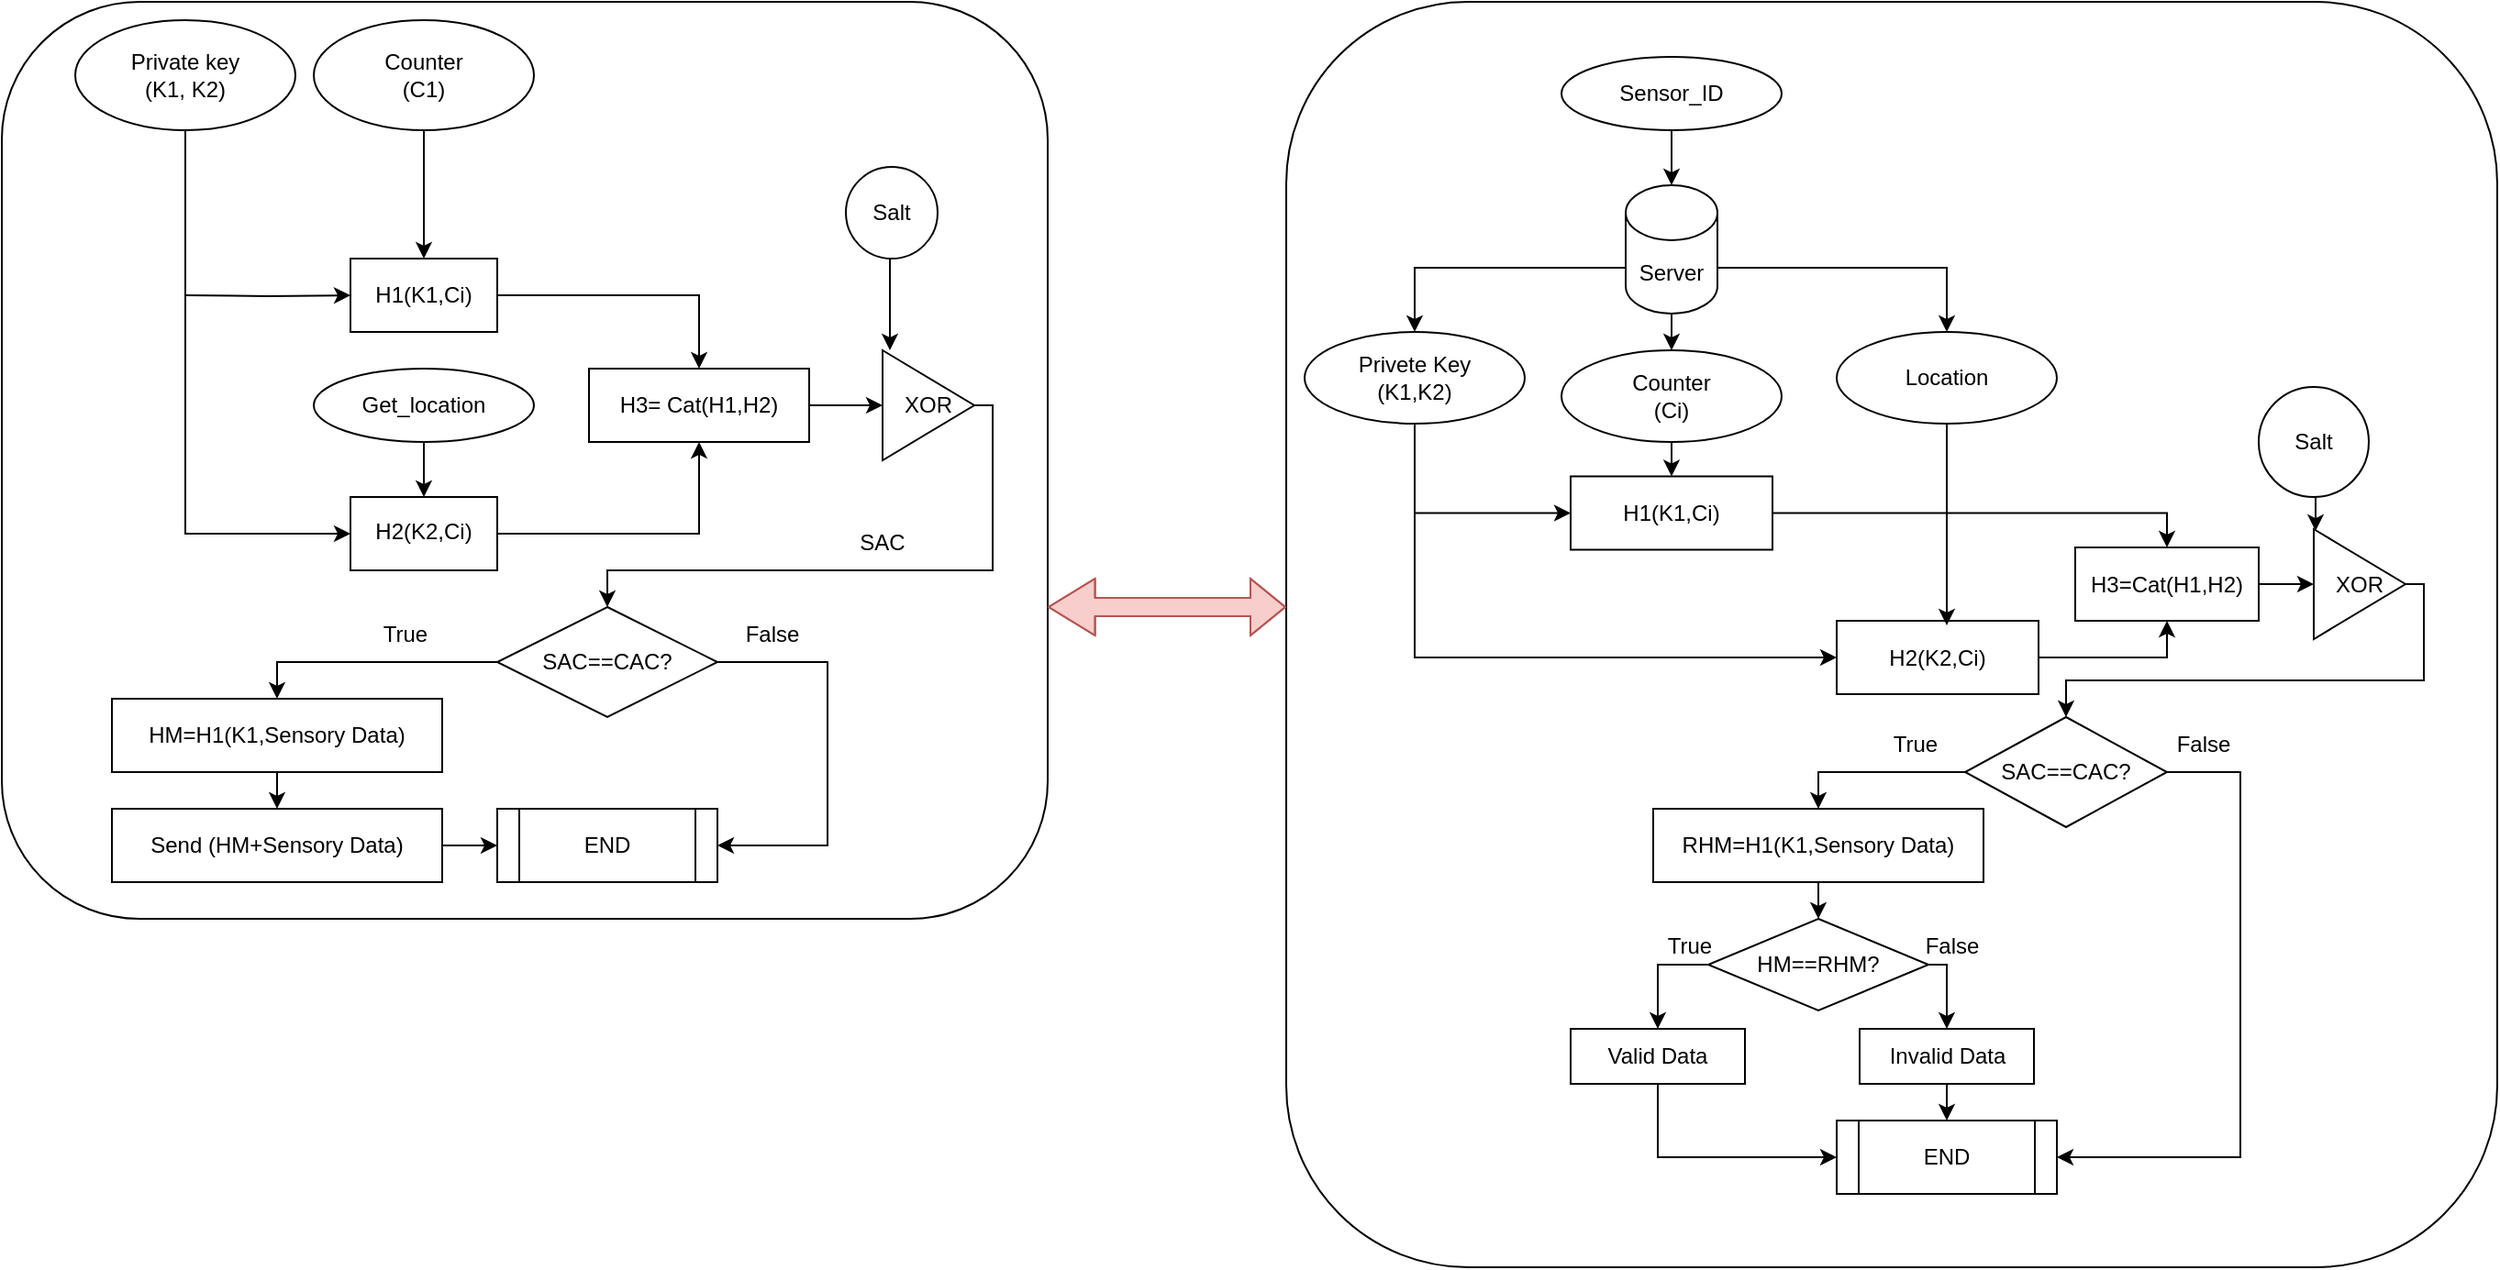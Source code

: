 <mxfile version="15.4.3" type="github">
  <diagram id="Z4c0FkHndD3IO9cXDodz" name="Page-1">
    <mxGraphModel dx="1447" dy="765" grid="1" gridSize="10" guides="1" tooltips="1" connect="1" arrows="1" fold="1" page="1" pageScale="1" pageWidth="850" pageHeight="1100" math="0" shadow="0">
      <root>
        <mxCell id="0" />
        <mxCell id="1" parent="0" />
        <mxCell id="R8FmzofGj4Ic2UVejMok-98" value="" style="rounded=1;whiteSpace=wrap;html=1;" vertex="1" parent="1">
          <mxGeometry x="740" y="20" width="660" height="690" as="geometry" />
        </mxCell>
        <mxCell id="R8FmzofGj4Ic2UVejMok-46" value="" style="rounded=1;whiteSpace=wrap;html=1;" vertex="1" parent="1">
          <mxGeometry x="40" y="20" width="570" height="500" as="geometry" />
        </mxCell>
        <mxCell id="R8FmzofGj4Ic2UVejMok-1" value="" style="ellipse;whiteSpace=wrap;html=1;" vertex="1" parent="1">
          <mxGeometry x="80" y="30" width="120" height="60" as="geometry" />
        </mxCell>
        <mxCell id="R8FmzofGj4Ic2UVejMok-2" value="" style="ellipse;whiteSpace=wrap;html=1;" vertex="1" parent="1">
          <mxGeometry x="210" y="30" width="120" height="60" as="geometry" />
        </mxCell>
        <mxCell id="R8FmzofGj4Ic2UVejMok-3" value="Private key&lt;br&gt;(K1, K2)" style="text;html=1;strokeColor=none;fillColor=none;align=center;verticalAlign=middle;whiteSpace=wrap;rounded=0;" vertex="1" parent="1">
          <mxGeometry x="95" y="45" width="90" height="30" as="geometry" />
        </mxCell>
        <mxCell id="R8FmzofGj4Ic2UVejMok-4" value="Counter&lt;br&gt;(C1)" style="text;html=1;strokeColor=none;fillColor=none;align=center;verticalAlign=middle;whiteSpace=wrap;rounded=0;" vertex="1" parent="1">
          <mxGeometry x="240" y="45" width="60" height="30" as="geometry" />
        </mxCell>
        <mxCell id="R8FmzofGj4Ic2UVejMok-5" value="" style="endArrow=classic;html=1;rounded=0;edgeStyle=orthogonalEdgeStyle;exitX=0.5;exitY=1;exitDx=0;exitDy=0;" edge="1" parent="1" source="R8FmzofGj4Ic2UVejMok-1">
          <mxGeometry width="50" height="50" relative="1" as="geometry">
            <mxPoint x="390" y="330" as="sourcePoint" />
            <mxPoint x="230" y="310" as="targetPoint" />
            <Array as="points">
              <mxPoint x="140" y="310" />
            </Array>
          </mxGeometry>
        </mxCell>
        <mxCell id="R8FmzofGj4Ic2UVejMok-6" value="" style="endArrow=classic;html=1;rounded=0;edgeStyle=orthogonalEdgeStyle;" edge="1" parent="1" target="R8FmzofGj4Ic2UVejMok-7">
          <mxGeometry width="50" height="50" relative="1" as="geometry">
            <mxPoint x="140" y="180" as="sourcePoint" />
            <mxPoint x="230" y="180" as="targetPoint" />
          </mxGeometry>
        </mxCell>
        <mxCell id="R8FmzofGj4Ic2UVejMok-7" value="" style="rounded=0;whiteSpace=wrap;html=1;" vertex="1" parent="1">
          <mxGeometry x="230" y="160" width="80" height="40" as="geometry" />
        </mxCell>
        <mxCell id="R8FmzofGj4Ic2UVejMok-8" value="H1(K1,Ci)" style="text;html=1;strokeColor=none;fillColor=none;align=center;verticalAlign=middle;whiteSpace=wrap;rounded=0;" vertex="1" parent="1">
          <mxGeometry x="240" y="152.5" width="60" height="55" as="geometry" />
        </mxCell>
        <mxCell id="R8FmzofGj4Ic2UVejMok-11" value="" style="endArrow=classic;html=1;rounded=0;edgeStyle=orthogonalEdgeStyle;exitX=0.5;exitY=1;exitDx=0;exitDy=0;" edge="1" parent="1" source="R8FmzofGj4Ic2UVejMok-2">
          <mxGeometry width="50" height="50" relative="1" as="geometry">
            <mxPoint x="390" y="330" as="sourcePoint" />
            <mxPoint x="270" y="160" as="targetPoint" />
          </mxGeometry>
        </mxCell>
        <mxCell id="R8FmzofGj4Ic2UVejMok-16" value="" style="rounded=0;whiteSpace=wrap;html=1;" vertex="1" parent="1">
          <mxGeometry x="230" y="290" width="80" height="40" as="geometry" />
        </mxCell>
        <mxCell id="R8FmzofGj4Ic2UVejMok-18" value="H2(K2,Ci)" style="text;html=1;strokeColor=none;fillColor=none;align=center;verticalAlign=middle;whiteSpace=wrap;rounded=0;" vertex="1" parent="1">
          <mxGeometry x="240" y="290" width="60" height="37.5" as="geometry" />
        </mxCell>
        <mxCell id="R8FmzofGj4Ic2UVejMok-19" value="Get_location" style="ellipse;whiteSpace=wrap;html=1;" vertex="1" parent="1">
          <mxGeometry x="210" y="220" width="120" height="40" as="geometry" />
        </mxCell>
        <mxCell id="R8FmzofGj4Ic2UVejMok-20" value="" style="endArrow=classic;html=1;rounded=0;edgeStyle=orthogonalEdgeStyle;exitX=0.5;exitY=1;exitDx=0;exitDy=0;" edge="1" parent="1" source="R8FmzofGj4Ic2UVejMok-19" target="R8FmzofGj4Ic2UVejMok-18">
          <mxGeometry width="50" height="50" relative="1" as="geometry">
            <mxPoint x="390" y="270" as="sourcePoint" />
            <mxPoint x="440" y="220" as="targetPoint" />
          </mxGeometry>
        </mxCell>
        <mxCell id="R8FmzofGj4Ic2UVejMok-22" value="H3= Cat(H1,H2)" style="rounded=0;whiteSpace=wrap;html=1;" vertex="1" parent="1">
          <mxGeometry x="360" y="220" width="120" height="40" as="geometry" />
        </mxCell>
        <mxCell id="R8FmzofGj4Ic2UVejMok-23" value="" style="endArrow=classic;html=1;rounded=0;edgeStyle=orthogonalEdgeStyle;exitX=1;exitY=0.5;exitDx=0;exitDy=0;entryX=0.5;entryY=0;entryDx=0;entryDy=0;" edge="1" parent="1" source="R8FmzofGj4Ic2UVejMok-7" target="R8FmzofGj4Ic2UVejMok-22">
          <mxGeometry width="50" height="50" relative="1" as="geometry">
            <mxPoint x="440" y="420" as="sourcePoint" />
            <mxPoint x="490" y="370" as="targetPoint" />
          </mxGeometry>
        </mxCell>
        <mxCell id="R8FmzofGj4Ic2UVejMok-24" value="" style="endArrow=classic;html=1;rounded=0;edgeStyle=orthogonalEdgeStyle;exitX=1;exitY=0.5;exitDx=0;exitDy=0;entryX=0.5;entryY=1;entryDx=0;entryDy=0;" edge="1" parent="1" source="R8FmzofGj4Ic2UVejMok-16" target="R8FmzofGj4Ic2UVejMok-22">
          <mxGeometry width="50" height="50" relative="1" as="geometry">
            <mxPoint x="380" y="370" as="sourcePoint" />
            <mxPoint x="430" y="320" as="targetPoint" />
          </mxGeometry>
        </mxCell>
        <mxCell id="R8FmzofGj4Ic2UVejMok-25" value="XOR" style="triangle;whiteSpace=wrap;html=1;" vertex="1" parent="1">
          <mxGeometry x="520" y="210" width="50" height="60" as="geometry" />
        </mxCell>
        <mxCell id="R8FmzofGj4Ic2UVejMok-27" value="" style="endArrow=classic;html=1;rounded=0;edgeStyle=orthogonalEdgeStyle;exitX=1;exitY=0.5;exitDx=0;exitDy=0;entryX=0;entryY=0.5;entryDx=0;entryDy=0;" edge="1" parent="1" source="R8FmzofGj4Ic2UVejMok-22" target="R8FmzofGj4Ic2UVejMok-25">
          <mxGeometry width="50" height="50" relative="1" as="geometry">
            <mxPoint x="430" y="420" as="sourcePoint" />
            <mxPoint x="480" y="370" as="targetPoint" />
          </mxGeometry>
        </mxCell>
        <mxCell id="R8FmzofGj4Ic2UVejMok-29" value="Salt" style="ellipse;whiteSpace=wrap;html=1;aspect=fixed;" vertex="1" parent="1">
          <mxGeometry x="500" y="110" width="50" height="50" as="geometry" />
        </mxCell>
        <mxCell id="R8FmzofGj4Ic2UVejMok-30" value="" style="endArrow=classic;html=1;rounded=0;edgeStyle=orthogonalEdgeStyle;exitX=0.5;exitY=1;exitDx=0;exitDy=0;" edge="1" parent="1" source="R8FmzofGj4Ic2UVejMok-29">
          <mxGeometry width="50" height="50" relative="1" as="geometry">
            <mxPoint x="350" y="270" as="sourcePoint" />
            <mxPoint x="524" y="210" as="targetPoint" />
            <Array as="points">
              <mxPoint x="524" y="160" />
            </Array>
          </mxGeometry>
        </mxCell>
        <mxCell id="R8FmzofGj4Ic2UVejMok-34" value="" style="endArrow=classic;html=1;rounded=0;edgeStyle=orthogonalEdgeStyle;exitX=1;exitY=0.5;exitDx=0;exitDy=0;entryX=0.5;entryY=0;entryDx=0;entryDy=0;" edge="1" parent="1" source="R8FmzofGj4Ic2UVejMok-25" target="R8FmzofGj4Ic2UVejMok-35">
          <mxGeometry width="50" height="50" relative="1" as="geometry">
            <mxPoint x="350" y="270" as="sourcePoint" />
            <mxPoint x="370" y="370" as="targetPoint" />
            <Array as="points">
              <mxPoint x="580" y="240" />
              <mxPoint x="580" y="330" />
              <mxPoint x="370" y="330" />
            </Array>
          </mxGeometry>
        </mxCell>
        <mxCell id="R8FmzofGj4Ic2UVejMok-35" value="SAC==CAC?" style="rhombus;whiteSpace=wrap;html=1;" vertex="1" parent="1">
          <mxGeometry x="310" y="350" width="120" height="60" as="geometry" />
        </mxCell>
        <mxCell id="R8FmzofGj4Ic2UVejMok-36" value="HM=H1(K1,Sensory Data)" style="rounded=0;whiteSpace=wrap;html=1;" vertex="1" parent="1">
          <mxGeometry x="100" y="400" width="180" height="40" as="geometry" />
        </mxCell>
        <mxCell id="R8FmzofGj4Ic2UVejMok-37" value="Send (HM+Sensory Data)" style="rounded=0;whiteSpace=wrap;html=1;" vertex="1" parent="1">
          <mxGeometry x="100" y="460" width="180" height="40" as="geometry" />
        </mxCell>
        <mxCell id="R8FmzofGj4Ic2UVejMok-38" value="" style="endArrow=classic;html=1;rounded=0;edgeStyle=orthogonalEdgeStyle;exitX=0;exitY=0.5;exitDx=0;exitDy=0;entryX=0.5;entryY=0;entryDx=0;entryDy=0;" edge="1" parent="1" source="R8FmzofGj4Ic2UVejMok-35" target="R8FmzofGj4Ic2UVejMok-36">
          <mxGeometry width="50" height="50" relative="1" as="geometry">
            <mxPoint x="350" y="270" as="sourcePoint" />
            <mxPoint x="400" y="220" as="targetPoint" />
          </mxGeometry>
        </mxCell>
        <mxCell id="R8FmzofGj4Ic2UVejMok-39" value="SAC" style="text;html=1;strokeColor=none;fillColor=none;align=center;verticalAlign=middle;whiteSpace=wrap;rounded=0;" vertex="1" parent="1">
          <mxGeometry x="490" y="300" width="60" height="30" as="geometry" />
        </mxCell>
        <mxCell id="R8FmzofGj4Ic2UVejMok-40" value="" style="endArrow=classic;html=1;rounded=0;edgeStyle=orthogonalEdgeStyle;exitX=0.5;exitY=1;exitDx=0;exitDy=0;entryX=0.5;entryY=0;entryDx=0;entryDy=0;" edge="1" parent="1" source="R8FmzofGj4Ic2UVejMok-36" target="R8FmzofGj4Ic2UVejMok-37">
          <mxGeometry width="50" height="50" relative="1" as="geometry">
            <mxPoint x="350" y="270" as="sourcePoint" />
            <mxPoint x="400" y="220" as="targetPoint" />
          </mxGeometry>
        </mxCell>
        <mxCell id="R8FmzofGj4Ic2UVejMok-41" value="END" style="shape=process;whiteSpace=wrap;html=1;backgroundOutline=1;" vertex="1" parent="1">
          <mxGeometry x="310" y="460" width="120" height="40" as="geometry" />
        </mxCell>
        <mxCell id="R8FmzofGj4Ic2UVejMok-42" value="True" style="text;html=1;strokeColor=none;fillColor=none;align=center;verticalAlign=middle;whiteSpace=wrap;rounded=0;" vertex="1" parent="1">
          <mxGeometry x="230" y="350" width="60" height="30" as="geometry" />
        </mxCell>
        <mxCell id="R8FmzofGj4Ic2UVejMok-43" value="" style="endArrow=classic;html=1;rounded=0;edgeStyle=orthogonalEdgeStyle;exitX=1;exitY=0.5;exitDx=0;exitDy=0;entryX=1;entryY=0.5;entryDx=0;entryDy=0;" edge="1" parent="1" source="R8FmzofGj4Ic2UVejMok-35" target="R8FmzofGj4Ic2UVejMok-41">
          <mxGeometry width="50" height="50" relative="1" as="geometry">
            <mxPoint x="350" y="270" as="sourcePoint" />
            <mxPoint x="400" y="220" as="targetPoint" />
            <Array as="points">
              <mxPoint x="490" y="380" />
              <mxPoint x="490" y="480" />
            </Array>
          </mxGeometry>
        </mxCell>
        <mxCell id="R8FmzofGj4Ic2UVejMok-44" value="False" style="text;html=1;strokeColor=none;fillColor=none;align=center;verticalAlign=middle;whiteSpace=wrap;rounded=0;" vertex="1" parent="1">
          <mxGeometry x="430" y="350" width="60" height="30" as="geometry" />
        </mxCell>
        <mxCell id="R8FmzofGj4Ic2UVejMok-45" value="" style="endArrow=classic;html=1;rounded=0;edgeStyle=orthogonalEdgeStyle;exitX=1;exitY=0.5;exitDx=0;exitDy=0;" edge="1" parent="1" source="R8FmzofGj4Ic2UVejMok-37">
          <mxGeometry width="50" height="50" relative="1" as="geometry">
            <mxPoint x="350" y="270" as="sourcePoint" />
            <mxPoint x="310" y="480" as="targetPoint" />
          </mxGeometry>
        </mxCell>
        <mxCell id="R8FmzofGj4Ic2UVejMok-47" value="Sensor_ID" style="ellipse;whiteSpace=wrap;html=1;" vertex="1" parent="1">
          <mxGeometry x="890" y="50" width="120" height="40" as="geometry" />
        </mxCell>
        <mxCell id="R8FmzofGj4Ic2UVejMok-48" value="Server" style="shape=cylinder3;whiteSpace=wrap;html=1;boundedLbl=1;backgroundOutline=1;size=15;" vertex="1" parent="1">
          <mxGeometry x="925" y="120" width="50" height="70" as="geometry" />
        </mxCell>
        <mxCell id="R8FmzofGj4Ic2UVejMok-49" value="" style="endArrow=classic;html=1;rounded=0;edgeStyle=orthogonalEdgeStyle;exitX=0.5;exitY=1;exitDx=0;exitDy=0;entryX=0.5;entryY=0;entryDx=0;entryDy=0;entryPerimeter=0;" edge="1" parent="1" source="R8FmzofGj4Ic2UVejMok-47" target="R8FmzofGj4Ic2UVejMok-48">
          <mxGeometry width="50" height="50" relative="1" as="geometry">
            <mxPoint x="990" y="190" as="sourcePoint" />
            <mxPoint x="1040" y="140" as="targetPoint" />
          </mxGeometry>
        </mxCell>
        <mxCell id="R8FmzofGj4Ic2UVejMok-50" value="Privete Key&lt;br&gt;(K1,K2)" style="ellipse;whiteSpace=wrap;html=1;" vertex="1" parent="1">
          <mxGeometry x="750" y="200" width="120" height="50" as="geometry" />
        </mxCell>
        <mxCell id="R8FmzofGj4Ic2UVejMok-51" value="Location" style="ellipse;whiteSpace=wrap;html=1;" vertex="1" parent="1">
          <mxGeometry x="1040" y="200" width="120" height="50" as="geometry" />
        </mxCell>
        <mxCell id="R8FmzofGj4Ic2UVejMok-52" value="Counter&lt;br&gt;(Ci)" style="ellipse;whiteSpace=wrap;html=1;" vertex="1" parent="1">
          <mxGeometry x="890" y="210" width="120" height="50" as="geometry" />
        </mxCell>
        <mxCell id="R8FmzofGj4Ic2UVejMok-53" value="" style="endArrow=classic;html=1;rounded=0;edgeStyle=orthogonalEdgeStyle;exitX=0;exitY=0;exitDx=0;exitDy=45;exitPerimeter=0;entryX=0.5;entryY=0;entryDx=0;entryDy=0;" edge="1" parent="1" source="R8FmzofGj4Ic2UVejMok-48" target="R8FmzofGj4Ic2UVejMok-50">
          <mxGeometry width="50" height="50" relative="1" as="geometry">
            <mxPoint x="990" y="190" as="sourcePoint" />
            <mxPoint x="1040" y="140" as="targetPoint" />
          </mxGeometry>
        </mxCell>
        <mxCell id="R8FmzofGj4Ic2UVejMok-55" value="" style="endArrow=classic;html=1;rounded=0;edgeStyle=orthogonalEdgeStyle;entryX=0.5;entryY=0;entryDx=0;entryDy=0;exitX=1;exitY=0;exitDx=0;exitDy=45;exitPerimeter=0;" edge="1" parent="1" source="R8FmzofGj4Ic2UVejMok-48" target="R8FmzofGj4Ic2UVejMok-51">
          <mxGeometry width="50" height="50" relative="1" as="geometry">
            <mxPoint x="990" y="170" as="sourcePoint" />
            <mxPoint x="1040" y="140" as="targetPoint" />
            <Array as="points">
              <mxPoint x="1100" y="165" />
            </Array>
          </mxGeometry>
        </mxCell>
        <mxCell id="R8FmzofGj4Ic2UVejMok-56" value="" style="endArrow=classic;html=1;rounded=0;edgeStyle=orthogonalEdgeStyle;exitX=0.5;exitY=1;exitDx=0;exitDy=0;entryX=0;entryY=0.5;entryDx=0;entryDy=0;" edge="1" parent="1" source="R8FmzofGj4Ic2UVejMok-50" target="R8FmzofGj4Ic2UVejMok-57">
          <mxGeometry width="50" height="50" relative="1" as="geometry">
            <mxPoint x="990" y="290" as="sourcePoint" />
            <mxPoint x="890" y="440" as="targetPoint" />
            <Array as="points">
              <mxPoint x="810" y="378" />
            </Array>
          </mxGeometry>
        </mxCell>
        <mxCell id="R8FmzofGj4Ic2UVejMok-57" value="H2(K2,Ci)" style="rounded=0;whiteSpace=wrap;html=1;" vertex="1" parent="1">
          <mxGeometry x="1040" y="357.5" width="110" height="40" as="geometry" />
        </mxCell>
        <mxCell id="R8FmzofGj4Ic2UVejMok-60" value="" style="endArrow=classic;html=1;rounded=0;edgeStyle=orthogonalEdgeStyle;startArrow=none;exitX=0.5;exitY=1;exitDx=0;exitDy=0;" edge="1" parent="1" source="R8FmzofGj4Ic2UVejMok-51">
          <mxGeometry width="50" height="50" relative="1" as="geometry">
            <mxPoint x="1100" y="270" as="sourcePoint" />
            <mxPoint x="1100" y="360" as="targetPoint" />
            <Array as="points" />
          </mxGeometry>
        </mxCell>
        <mxCell id="R8FmzofGj4Ic2UVejMok-63" value="" style="endArrow=classic;html=1;rounded=0;edgeStyle=orthogonalEdgeStyle;exitX=0.5;exitY=1;exitDx=0;exitDy=0;entryX=0.5;entryY=0;entryDx=0;entryDy=0;" edge="1" parent="1" source="R8FmzofGj4Ic2UVejMok-52" target="R8FmzofGj4Ic2UVejMok-61">
          <mxGeometry width="50" height="50" relative="1" as="geometry">
            <mxPoint x="990" y="290" as="sourcePoint" />
            <mxPoint x="1100" y="310" as="targetPoint" />
          </mxGeometry>
        </mxCell>
        <mxCell id="R8FmzofGj4Ic2UVejMok-61" value="H1(K1,Ci)" style="rounded=0;whiteSpace=wrap;html=1;" vertex="1" parent="1">
          <mxGeometry x="895" y="278.75" width="110" height="40" as="geometry" />
        </mxCell>
        <mxCell id="R8FmzofGj4Ic2UVejMok-67" value="" style="endArrow=classic;html=1;rounded=0;edgeStyle=orthogonalEdgeStyle;exitX=0.5;exitY=1;exitDx=0;exitDy=0;exitPerimeter=0;entryX=0.5;entryY=0;entryDx=0;entryDy=0;" edge="1" parent="1" source="R8FmzofGj4Ic2UVejMok-48" target="R8FmzofGj4Ic2UVejMok-52">
          <mxGeometry width="50" height="50" relative="1" as="geometry">
            <mxPoint x="990" y="290" as="sourcePoint" />
            <mxPoint x="950" y="200" as="targetPoint" />
          </mxGeometry>
        </mxCell>
        <mxCell id="R8FmzofGj4Ic2UVejMok-68" value="" style="endArrow=classic;html=1;rounded=0;edgeStyle=orthogonalEdgeStyle;entryX=0;entryY=0.5;entryDx=0;entryDy=0;" edge="1" parent="1" target="R8FmzofGj4Ic2UVejMok-61">
          <mxGeometry width="50" height="50" relative="1" as="geometry">
            <mxPoint x="810" y="320" as="sourcePoint" />
            <mxPoint x="890" y="320" as="targetPoint" />
            <Array as="points">
              <mxPoint x="810" y="299" />
            </Array>
          </mxGeometry>
        </mxCell>
        <mxCell id="R8FmzofGj4Ic2UVejMok-69" value="H3=Cat(H1,H2)" style="rounded=0;whiteSpace=wrap;html=1;" vertex="1" parent="1">
          <mxGeometry x="1170" y="317.5" width="100" height="40" as="geometry" />
        </mxCell>
        <mxCell id="R8FmzofGj4Ic2UVejMok-70" value="" style="endArrow=classic;html=1;rounded=0;edgeStyle=orthogonalEdgeStyle;exitX=1;exitY=0.5;exitDx=0;exitDy=0;entryX=0.5;entryY=0;entryDx=0;entryDy=0;" edge="1" parent="1" source="R8FmzofGj4Ic2UVejMok-61" target="R8FmzofGj4Ic2UVejMok-69">
          <mxGeometry width="50" height="50" relative="1" as="geometry">
            <mxPoint x="990" y="290" as="sourcePoint" />
            <mxPoint x="1040" y="240" as="targetPoint" />
          </mxGeometry>
        </mxCell>
        <mxCell id="R8FmzofGj4Ic2UVejMok-71" value="" style="endArrow=classic;html=1;rounded=0;edgeStyle=orthogonalEdgeStyle;exitX=1;exitY=0.5;exitDx=0;exitDy=0;entryX=0.5;entryY=1;entryDx=0;entryDy=0;" edge="1" parent="1" source="R8FmzofGj4Ic2UVejMok-57" target="R8FmzofGj4Ic2UVejMok-69">
          <mxGeometry width="50" height="50" relative="1" as="geometry">
            <mxPoint x="990" y="290" as="sourcePoint" />
            <mxPoint x="1040" y="240" as="targetPoint" />
          </mxGeometry>
        </mxCell>
        <mxCell id="R8FmzofGj4Ic2UVejMok-73" value="XOR" style="triangle;whiteSpace=wrap;html=1;" vertex="1" parent="1">
          <mxGeometry x="1300" y="307.5" width="50" height="60" as="geometry" />
        </mxCell>
        <mxCell id="R8FmzofGj4Ic2UVejMok-75" value="" style="endArrow=classic;html=1;rounded=0;edgeStyle=orthogonalEdgeStyle;exitX=1;exitY=0.5;exitDx=0;exitDy=0;entryX=0;entryY=0.5;entryDx=0;entryDy=0;" edge="1" parent="1" source="R8FmzofGj4Ic2UVejMok-69" target="R8FmzofGj4Ic2UVejMok-73">
          <mxGeometry width="50" height="50" relative="1" as="geometry">
            <mxPoint x="990" y="290" as="sourcePoint" />
            <mxPoint x="1040" y="240" as="targetPoint" />
          </mxGeometry>
        </mxCell>
        <mxCell id="R8FmzofGj4Ic2UVejMok-76" value="Salt" style="ellipse;whiteSpace=wrap;html=1;aspect=fixed;" vertex="1" parent="1">
          <mxGeometry x="1270" y="230" width="60" height="60" as="geometry" />
        </mxCell>
        <mxCell id="R8FmzofGj4Ic2UVejMok-77" value="" style="endArrow=classic;html=1;rounded=0;edgeStyle=orthogonalEdgeStyle;exitX=0.5;exitY=1;exitDx=0;exitDy=0;entryX=0.02;entryY=0.017;entryDx=0;entryDy=0;entryPerimeter=0;" edge="1" parent="1" source="R8FmzofGj4Ic2UVejMok-76" target="R8FmzofGj4Ic2UVejMok-73">
          <mxGeometry width="50" height="50" relative="1" as="geometry">
            <mxPoint x="990" y="290" as="sourcePoint" />
            <mxPoint x="1300" y="320" as="targetPoint" />
            <Array as="points">
              <mxPoint x="1301" y="290" />
            </Array>
          </mxGeometry>
        </mxCell>
        <mxCell id="R8FmzofGj4Ic2UVejMok-78" value="" style="endArrow=classic;html=1;rounded=0;edgeStyle=orthogonalEdgeStyle;exitX=1;exitY=0.5;exitDx=0;exitDy=0;entryX=0.5;entryY=0;entryDx=0;entryDy=0;" edge="1" parent="1" source="R8FmzofGj4Ic2UVejMok-73" target="R8FmzofGj4Ic2UVejMok-79">
          <mxGeometry width="50" height="50" relative="1" as="geometry">
            <mxPoint x="990" y="290" as="sourcePoint" />
            <mxPoint x="1270" y="390" as="targetPoint" />
            <Array as="points">
              <mxPoint x="1360" y="338" />
              <mxPoint x="1360" y="390" />
              <mxPoint x="1165" y="390" />
            </Array>
          </mxGeometry>
        </mxCell>
        <mxCell id="R8FmzofGj4Ic2UVejMok-79" value="SAC==CAC?" style="rhombus;whiteSpace=wrap;html=1;" vertex="1" parent="1">
          <mxGeometry x="1110" y="410" width="110" height="60" as="geometry" />
        </mxCell>
        <mxCell id="R8FmzofGj4Ic2UVejMok-80" value="RHM=H1(K1,Sensory Data)" style="rounded=0;whiteSpace=wrap;html=1;" vertex="1" parent="1">
          <mxGeometry x="940" y="460" width="180" height="40" as="geometry" />
        </mxCell>
        <mxCell id="R8FmzofGj4Ic2UVejMok-81" value="" style="endArrow=classic;html=1;rounded=0;edgeStyle=orthogonalEdgeStyle;exitX=0;exitY=0.5;exitDx=0;exitDy=0;entryX=0.5;entryY=0;entryDx=0;entryDy=0;" edge="1" parent="1" source="R8FmzofGj4Ic2UVejMok-79" target="R8FmzofGj4Ic2UVejMok-80">
          <mxGeometry width="50" height="50" relative="1" as="geometry">
            <mxPoint x="890" y="390" as="sourcePoint" />
            <mxPoint x="1030" y="440" as="targetPoint" />
          </mxGeometry>
        </mxCell>
        <mxCell id="R8FmzofGj4Ic2UVejMok-82" value="HM==RHM?" style="rhombus;whiteSpace=wrap;html=1;" vertex="1" parent="1">
          <mxGeometry x="970" y="520" width="120" height="50" as="geometry" />
        </mxCell>
        <mxCell id="R8FmzofGj4Ic2UVejMok-83" value="" style="endArrow=classic;html=1;rounded=0;edgeStyle=orthogonalEdgeStyle;exitX=0.5;exitY=1;exitDx=0;exitDy=0;entryX=0.5;entryY=0;entryDx=0;entryDy=0;" edge="1" parent="1" source="R8FmzofGj4Ic2UVejMok-80" target="R8FmzofGj4Ic2UVejMok-82">
          <mxGeometry width="50" height="50" relative="1" as="geometry">
            <mxPoint x="930" y="490" as="sourcePoint" />
            <mxPoint x="980" y="440" as="targetPoint" />
          </mxGeometry>
        </mxCell>
        <mxCell id="R8FmzofGj4Ic2UVejMok-84" value="Valid Data" style="rounded=0;whiteSpace=wrap;html=1;" vertex="1" parent="1">
          <mxGeometry x="895" y="580" width="95" height="30" as="geometry" />
        </mxCell>
        <mxCell id="R8FmzofGj4Ic2UVejMok-85" value="Invalid Data" style="rounded=0;whiteSpace=wrap;html=1;" vertex="1" parent="1">
          <mxGeometry x="1052.5" y="580" width="95" height="30" as="geometry" />
        </mxCell>
        <mxCell id="R8FmzofGj4Ic2UVejMok-86" value="" style="endArrow=classic;html=1;rounded=0;edgeStyle=orthogonalEdgeStyle;exitX=0;exitY=0.5;exitDx=0;exitDy=0;entryX=0.5;entryY=0;entryDx=0;entryDy=0;" edge="1" parent="1" source="R8FmzofGj4Ic2UVejMok-82" target="R8FmzofGj4Ic2UVejMok-84">
          <mxGeometry width="50" height="50" relative="1" as="geometry">
            <mxPoint x="930" y="490" as="sourcePoint" />
            <mxPoint x="980" y="440" as="targetPoint" />
          </mxGeometry>
        </mxCell>
        <mxCell id="R8FmzofGj4Ic2UVejMok-87" value="" style="endArrow=classic;html=1;rounded=0;edgeStyle=orthogonalEdgeStyle;exitX=1;exitY=0.5;exitDx=0;exitDy=0;entryX=0.5;entryY=0;entryDx=0;entryDy=0;" edge="1" parent="1" source="R8FmzofGj4Ic2UVejMok-82" target="R8FmzofGj4Ic2UVejMok-85">
          <mxGeometry width="50" height="50" relative="1" as="geometry">
            <mxPoint x="930" y="490" as="sourcePoint" />
            <mxPoint x="980" y="440" as="targetPoint" />
          </mxGeometry>
        </mxCell>
        <mxCell id="R8FmzofGj4Ic2UVejMok-89" value="END" style="shape=process;whiteSpace=wrap;html=1;backgroundOutline=1;" vertex="1" parent="1">
          <mxGeometry x="1040" y="630" width="120" height="40" as="geometry" />
        </mxCell>
        <mxCell id="R8FmzofGj4Ic2UVejMok-90" value="" style="endArrow=classic;html=1;rounded=0;edgeStyle=orthogonalEdgeStyle;exitX=0.5;exitY=1;exitDx=0;exitDy=0;entryX=0.5;entryY=0;entryDx=0;entryDy=0;" edge="1" parent="1" source="R8FmzofGj4Ic2UVejMok-85" target="R8FmzofGj4Ic2UVejMok-89">
          <mxGeometry width="50" height="50" relative="1" as="geometry">
            <mxPoint x="970" y="590" as="sourcePoint" />
            <mxPoint x="1020" y="540" as="targetPoint" />
          </mxGeometry>
        </mxCell>
        <mxCell id="R8FmzofGj4Ic2UVejMok-91" value="" style="endArrow=classic;html=1;rounded=0;edgeStyle=orthogonalEdgeStyle;exitX=0.5;exitY=1;exitDx=0;exitDy=0;entryX=0;entryY=0.5;entryDx=0;entryDy=0;" edge="1" parent="1" source="R8FmzofGj4Ic2UVejMok-84" target="R8FmzofGj4Ic2UVejMok-89">
          <mxGeometry width="50" height="50" relative="1" as="geometry">
            <mxPoint x="970" y="590" as="sourcePoint" />
            <mxPoint x="1020" y="540" as="targetPoint" />
          </mxGeometry>
        </mxCell>
        <mxCell id="R8FmzofGj4Ic2UVejMok-92" value="" style="endArrow=classic;html=1;rounded=0;edgeStyle=orthogonalEdgeStyle;exitX=1;exitY=0.5;exitDx=0;exitDy=0;entryX=1;entryY=0.5;entryDx=0;entryDy=0;" edge="1" parent="1" source="R8FmzofGj4Ic2UVejMok-79" target="R8FmzofGj4Ic2UVejMok-89">
          <mxGeometry width="50" height="50" relative="1" as="geometry">
            <mxPoint x="1000" y="590" as="sourcePoint" />
            <mxPoint x="1050" y="540" as="targetPoint" />
            <Array as="points">
              <mxPoint x="1260" y="440" />
              <mxPoint x="1260" y="650" />
            </Array>
          </mxGeometry>
        </mxCell>
        <mxCell id="R8FmzofGj4Ic2UVejMok-93" value="True" style="text;html=1;strokeColor=none;fillColor=none;align=center;verticalAlign=middle;whiteSpace=wrap;rounded=0;" vertex="1" parent="1">
          <mxGeometry x="1052.5" y="410" width="60" height="30" as="geometry" />
        </mxCell>
        <mxCell id="R8FmzofGj4Ic2UVejMok-94" value="False" style="text;html=1;strokeColor=none;fillColor=none;align=center;verticalAlign=middle;whiteSpace=wrap;rounded=0;" vertex="1" parent="1">
          <mxGeometry x="1210" y="410" width="60" height="30" as="geometry" />
        </mxCell>
        <mxCell id="R8FmzofGj4Ic2UVejMok-95" value="True" style="text;html=1;strokeColor=none;fillColor=none;align=center;verticalAlign=middle;whiteSpace=wrap;rounded=0;" vertex="1" parent="1">
          <mxGeometry x="930" y="520" width="60" height="30" as="geometry" />
        </mxCell>
        <mxCell id="R8FmzofGj4Ic2UVejMok-96" value="False" style="text;html=1;strokeColor=none;fillColor=none;align=center;verticalAlign=middle;whiteSpace=wrap;rounded=0;" vertex="1" parent="1">
          <mxGeometry x="1072.5" y="520" width="60" height="30" as="geometry" />
        </mxCell>
        <mxCell id="R8FmzofGj4Ic2UVejMok-100" value="" style="shape=flexArrow;endArrow=classic;startArrow=classic;html=1;rounded=0;edgeStyle=orthogonalEdgeStyle;startWidth=20;startSize=8.1;fillColor=#f8cecc;strokeColor=#b85450;" edge="1" parent="1">
          <mxGeometry width="100" height="100" relative="1" as="geometry">
            <mxPoint x="610" y="350" as="sourcePoint" />
            <mxPoint x="740" y="350" as="targetPoint" />
            <Array as="points">
              <mxPoint x="660" y="350" />
              <mxPoint x="660" y="350" />
            </Array>
          </mxGeometry>
        </mxCell>
      </root>
    </mxGraphModel>
  </diagram>
</mxfile>
